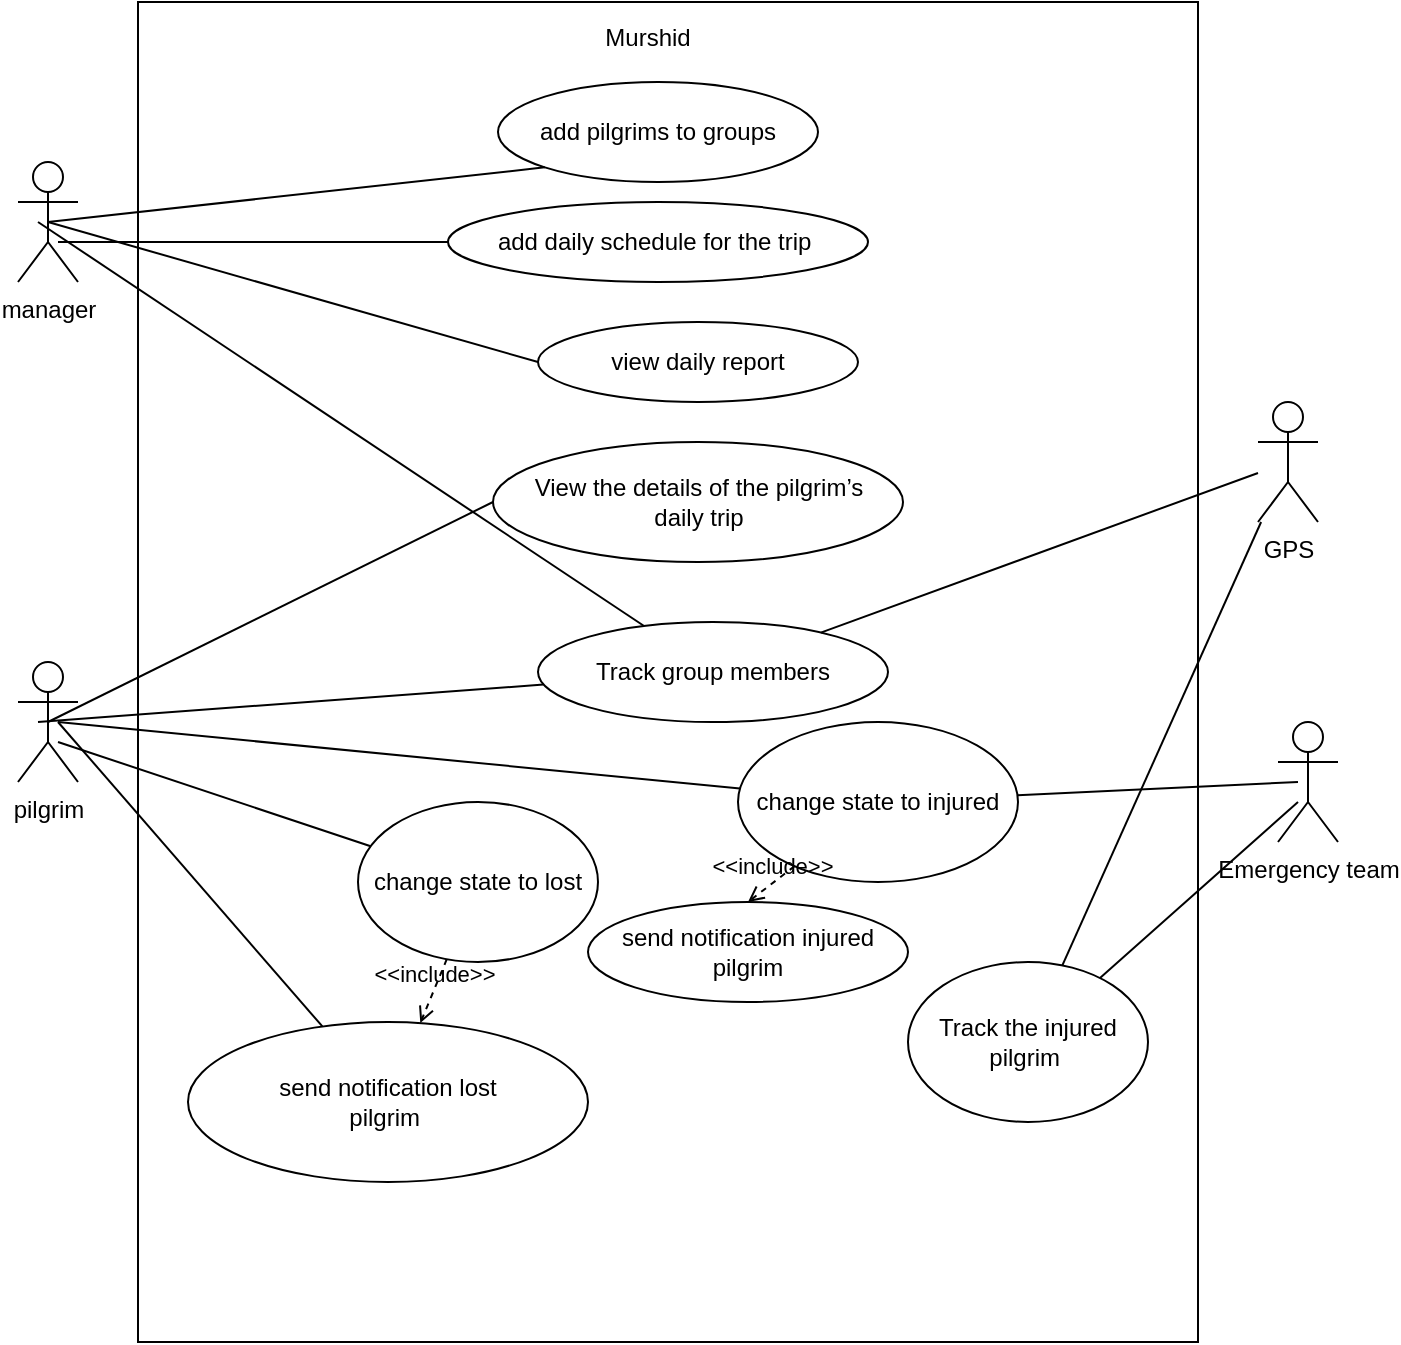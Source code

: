 <mxfile version="24.0.2" type="github">
  <diagram name="Page-1" id="vnwUlnCI-Q0gNEeZaqjv">
    <mxGraphModel dx="1173" dy="1724" grid="1" gridSize="10" guides="1" tooltips="1" connect="1" arrows="1" fold="1" page="1" pageScale="1" pageWidth="850" pageHeight="1100" math="0" shadow="0">
      <root>
        <mxCell id="0" />
        <mxCell id="1" parent="0" />
        <mxCell id="fF2t2c74E56Eubhsynd8-1" value="" style="rounded=0;whiteSpace=wrap;html=1;" vertex="1" parent="1">
          <mxGeometry x="180" y="-1040" width="530" height="670" as="geometry" />
        </mxCell>
        <mxCell id="fF2t2c74E56Eubhsynd8-2" value="Murshid&lt;div&gt;&lt;br/&gt;&lt;/div&gt;" style="text;html=1;align=center;verticalAlign=middle;whiteSpace=wrap;rounded=0;" vertex="1" parent="1">
          <mxGeometry x="405" y="-1030" width="60" height="30" as="geometry" />
        </mxCell>
        <mxCell id="fF2t2c74E56Eubhsynd8-3" value="manager" style="shape=umlActor;verticalLabelPosition=bottom;verticalAlign=top;html=1;outlineConnect=0;" vertex="1" parent="1">
          <mxGeometry x="120" y="-960" width="30" height="60" as="geometry" />
        </mxCell>
        <mxCell id="fF2t2c74E56Eubhsynd8-4" value="pilgrim" style="shape=umlActor;verticalLabelPosition=bottom;verticalAlign=top;html=1;outlineConnect=0;" vertex="1" parent="1">
          <mxGeometry x="120" y="-710" width="30" height="60" as="geometry" />
        </mxCell>
        <mxCell id="fF2t2c74E56Eubhsynd8-5" value="Emergency team" style="shape=umlActor;verticalLabelPosition=bottom;verticalAlign=top;html=1;outlineConnect=0;" vertex="1" parent="1">
          <mxGeometry x="750" y="-680" width="30" height="60" as="geometry" />
        </mxCell>
        <mxCell id="fF2t2c74E56Eubhsynd8-6" value="GPS" style="shape=umlActor;verticalLabelPosition=bottom;verticalAlign=top;html=1;outlineConnect=0;" vertex="1" parent="1">
          <mxGeometry x="740" y="-840" width="30" height="60" as="geometry" />
        </mxCell>
        <mxCell id="fF2t2c74E56Eubhsynd8-10" value="add pilgrims to groups" style="ellipse;whiteSpace=wrap;html=1;" vertex="1" parent="1">
          <mxGeometry x="360" y="-1000" width="160" height="50" as="geometry" />
        </mxCell>
        <mxCell id="fF2t2c74E56Eubhsynd8-11" value="add daily schedule for the trip&amp;nbsp;" style="ellipse;whiteSpace=wrap;html=1;" vertex="1" parent="1">
          <mxGeometry x="335" y="-940" width="210" height="40" as="geometry" />
        </mxCell>
        <mxCell id="fF2t2c74E56Eubhsynd8-12" value="view daily report" style="ellipse;whiteSpace=wrap;html=1;" vertex="1" parent="1">
          <mxGeometry x="380" y="-880" width="160" height="40" as="geometry" />
        </mxCell>
        <mxCell id="fF2t2c74E56Eubhsynd8-13" value="View the details of the pilgrim’s&lt;br/&gt;daily trip" style="ellipse;whiteSpace=wrap;html=1;" vertex="1" parent="1">
          <mxGeometry x="357.5" y="-820" width="205" height="60" as="geometry" />
        </mxCell>
        <mxCell id="fF2t2c74E56Eubhsynd8-14" value="" style="endArrow=none;html=1;rounded=0;entryX=0;entryY=1;entryDx=0;entryDy=0;exitX=0.5;exitY=0.5;exitDx=0;exitDy=0;exitPerimeter=0;" edge="1" parent="1" source="fF2t2c74E56Eubhsynd8-3" target="fF2t2c74E56Eubhsynd8-10">
          <mxGeometry width="50" height="50" relative="1" as="geometry">
            <mxPoint x="160" y="-930" as="sourcePoint" />
            <mxPoint x="540" y="-800" as="targetPoint" />
          </mxGeometry>
        </mxCell>
        <mxCell id="fF2t2c74E56Eubhsynd8-15" value="" style="endArrow=none;html=1;rounded=0;" edge="1" parent="1" target="fF2t2c74E56Eubhsynd8-11">
          <mxGeometry width="50" height="50" relative="1" as="geometry">
            <mxPoint x="140" y="-920" as="sourcePoint" />
            <mxPoint x="190" y="-970" as="targetPoint" />
          </mxGeometry>
        </mxCell>
        <mxCell id="fF2t2c74E56Eubhsynd8-16" value="" style="endArrow=none;html=1;rounded=0;exitX=0.5;exitY=0.5;exitDx=0;exitDy=0;exitPerimeter=0;entryX=0;entryY=0.5;entryDx=0;entryDy=0;" edge="1" parent="1" source="fF2t2c74E56Eubhsynd8-3" target="fF2t2c74E56Eubhsynd8-12">
          <mxGeometry width="50" height="50" relative="1" as="geometry">
            <mxPoint x="490" y="-750" as="sourcePoint" />
            <mxPoint x="540" y="-800" as="targetPoint" />
          </mxGeometry>
        </mxCell>
        <mxCell id="fF2t2c74E56Eubhsynd8-17" value="" style="endArrow=none;html=1;rounded=0;exitX=0.5;exitY=0.5;exitDx=0;exitDy=0;exitPerimeter=0;entryX=0;entryY=0.5;entryDx=0;entryDy=0;" edge="1" parent="1" source="fF2t2c74E56Eubhsynd8-4" target="fF2t2c74E56Eubhsynd8-13">
          <mxGeometry width="50" height="50" relative="1" as="geometry">
            <mxPoint x="310" y="-720" as="sourcePoint" />
            <mxPoint x="360" y="-770" as="targetPoint" />
          </mxGeometry>
        </mxCell>
        <mxCell id="fF2t2c74E56Eubhsynd8-18" value="Track group members" style="ellipse;whiteSpace=wrap;html=1;" vertex="1" parent="1">
          <mxGeometry x="380" y="-730" width="175" height="50" as="geometry" />
        </mxCell>
        <mxCell id="fF2t2c74E56Eubhsynd8-19" value="change state to lost" style="ellipse;whiteSpace=wrap;html=1;" vertex="1" parent="1">
          <mxGeometry x="290" y="-640" width="120" height="80" as="geometry" />
        </mxCell>
        <mxCell id="fF2t2c74E56Eubhsynd8-20" value="send notification lost&lt;br&gt;pilgrim&amp;nbsp;" style="ellipse;whiteSpace=wrap;html=1;" vertex="1" parent="1">
          <mxGeometry x="205" y="-530" width="200" height="80" as="geometry" />
        </mxCell>
        <mxCell id="fF2t2c74E56Eubhsynd8-23" value="Track the injured&lt;br/&gt;pilgrim&amp;nbsp;" style="ellipse;whiteSpace=wrap;html=1;" vertex="1" parent="1">
          <mxGeometry x="565" y="-560" width="120" height="80" as="geometry" />
        </mxCell>
        <mxCell id="fF2t2c74E56Eubhsynd8-24" value="change state to injured" style="ellipse;whiteSpace=wrap;html=1;" vertex="1" parent="1">
          <mxGeometry x="480" y="-680" width="140" height="80" as="geometry" />
        </mxCell>
        <mxCell id="fF2t2c74E56Eubhsynd8-26" value="&amp;lt;&amp;lt;include&amp;gt;&amp;gt;" style="html=1;verticalAlign=bottom;labelBackgroundColor=none;endArrow=open;endFill=0;dashed=1;rounded=0;" edge="1" parent="1" source="fF2t2c74E56Eubhsynd8-19" target="fF2t2c74E56Eubhsynd8-20">
          <mxGeometry width="160" relative="1" as="geometry">
            <mxPoint x="410" y="-560" as="sourcePoint" />
            <mxPoint x="570" y="-560" as="targetPoint" />
          </mxGeometry>
        </mxCell>
        <mxCell id="fF2t2c74E56Eubhsynd8-27" value="&amp;lt;&amp;lt;include&amp;gt;&amp;gt;" style="html=1;verticalAlign=bottom;labelBackgroundColor=none;endArrow=open;endFill=0;dashed=1;rounded=0;entryX=0.5;entryY=0;entryDx=0;entryDy=0;" edge="1" parent="1" source="fF2t2c74E56Eubhsynd8-24" target="fF2t2c74E56Eubhsynd8-28">
          <mxGeometry width="160" relative="1" as="geometry">
            <mxPoint x="560" y="-620" as="sourcePoint" />
            <mxPoint x="720" y="-620" as="targetPoint" />
          </mxGeometry>
        </mxCell>
        <mxCell id="fF2t2c74E56Eubhsynd8-28" value="send notification injured&lt;br&gt;pilgrim" style="ellipse;whiteSpace=wrap;html=1;" vertex="1" parent="1">
          <mxGeometry x="405" y="-590" width="160" height="50" as="geometry" />
        </mxCell>
        <mxCell id="fF2t2c74E56Eubhsynd8-29" value="" style="endArrow=none;html=1;rounded=0;" edge="1" parent="1" target="fF2t2c74E56Eubhsynd8-18">
          <mxGeometry width="50" height="50" relative="1" as="geometry">
            <mxPoint x="130" y="-680" as="sourcePoint" />
            <mxPoint x="190" y="-720" as="targetPoint" />
          </mxGeometry>
        </mxCell>
        <mxCell id="fF2t2c74E56Eubhsynd8-30" value="" style="endArrow=none;html=1;rounded=0;" edge="1" parent="1" source="fF2t2c74E56Eubhsynd8-18">
          <mxGeometry width="50" height="50" relative="1" as="geometry">
            <mxPoint x="80" y="-870" as="sourcePoint" />
            <mxPoint x="130" y="-930" as="targetPoint" />
          </mxGeometry>
        </mxCell>
        <mxCell id="fF2t2c74E56Eubhsynd8-31" value="" style="endArrow=none;html=1;rounded=0;" edge="1" parent="1" source="fF2t2c74E56Eubhsynd8-18" target="fF2t2c74E56Eubhsynd8-6">
          <mxGeometry width="50" height="50" relative="1" as="geometry">
            <mxPoint x="710" y="-430" as="sourcePoint" />
            <mxPoint x="760" y="-480" as="targetPoint" />
          </mxGeometry>
        </mxCell>
        <mxCell id="fF2t2c74E56Eubhsynd8-33" value="" style="endArrow=none;html=1;rounded=0;" edge="1" parent="1" source="fF2t2c74E56Eubhsynd8-19">
          <mxGeometry width="50" height="50" relative="1" as="geometry">
            <mxPoint x="90" y="-620" as="sourcePoint" />
            <mxPoint x="140" y="-670" as="targetPoint" />
          </mxGeometry>
        </mxCell>
        <mxCell id="fF2t2c74E56Eubhsynd8-34" value="" style="endArrow=none;html=1;rounded=0;" edge="1" parent="1" source="fF2t2c74E56Eubhsynd8-23">
          <mxGeometry width="50" height="50" relative="1" as="geometry">
            <mxPoint x="710" y="-590" as="sourcePoint" />
            <mxPoint x="760" y="-640" as="targetPoint" />
          </mxGeometry>
        </mxCell>
        <mxCell id="fF2t2c74E56Eubhsynd8-36" value="" style="endArrow=none;html=1;rounded=0;" edge="1" parent="1" source="fF2t2c74E56Eubhsynd8-20">
          <mxGeometry width="50" height="50" relative="1" as="geometry">
            <mxPoint x="90" y="-630" as="sourcePoint" />
            <mxPoint x="140" y="-680" as="targetPoint" />
          </mxGeometry>
        </mxCell>
        <mxCell id="fF2t2c74E56Eubhsynd8-37" value="" style="endArrow=none;html=1;rounded=0;" edge="1" parent="1" source="fF2t2c74E56Eubhsynd8-24">
          <mxGeometry width="50" height="50" relative="1" as="geometry">
            <mxPoint x="710" y="-600" as="sourcePoint" />
            <mxPoint x="760" y="-650" as="targetPoint" />
          </mxGeometry>
        </mxCell>
        <mxCell id="fF2t2c74E56Eubhsynd8-38" value="" style="endArrow=none;html=1;rounded=0;" edge="1" parent="1" source="fF2t2c74E56Eubhsynd8-23" target="fF2t2c74E56Eubhsynd8-6">
          <mxGeometry width="50" height="50" relative="1" as="geometry">
            <mxPoint x="40" y="-470" as="sourcePoint" />
            <mxPoint x="740" y="-850" as="targetPoint" />
          </mxGeometry>
        </mxCell>
        <mxCell id="fF2t2c74E56Eubhsynd8-39" value="" style="endArrow=none;html=1;rounded=0;" edge="1" parent="1" source="fF2t2c74E56Eubhsynd8-24">
          <mxGeometry width="50" height="50" relative="1" as="geometry">
            <mxPoint x="90" y="-630" as="sourcePoint" />
            <mxPoint x="140" y="-680" as="targetPoint" />
          </mxGeometry>
        </mxCell>
      </root>
    </mxGraphModel>
  </diagram>
</mxfile>
